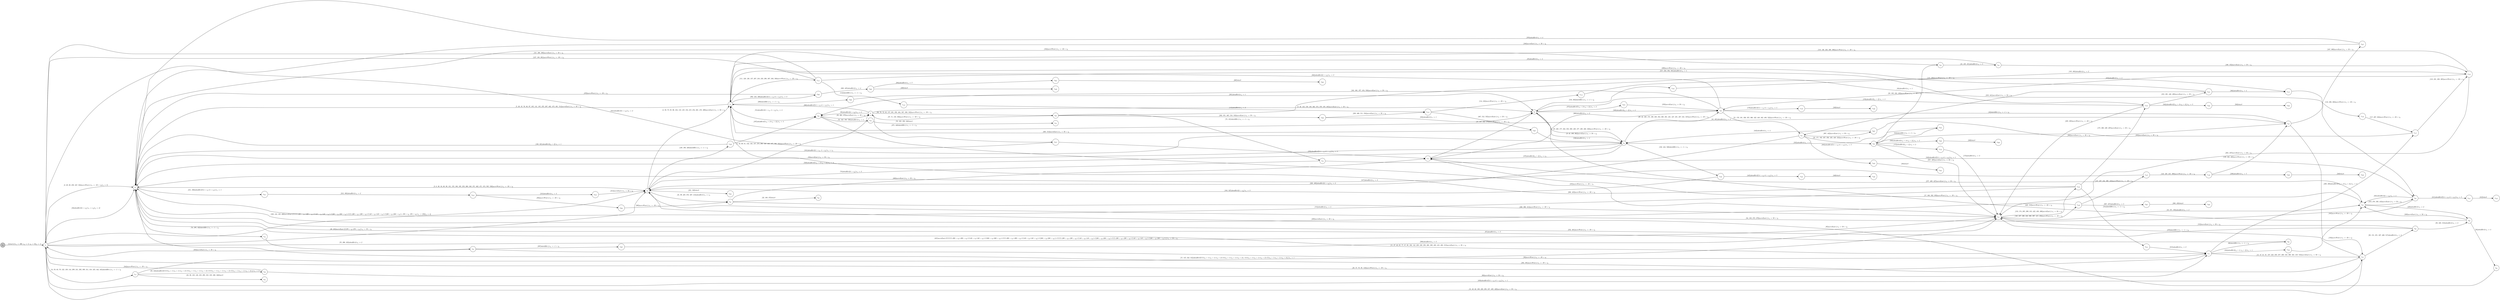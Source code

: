 digraph EFSM{
  graph [rankdir="LR", fontname="Latin Modern Math"];
  node [color="black", fillcolor="white", shape="circle", style="filled", fontname="Latin Modern Math"];
  edge [fontname="Latin Modern Math"];

  s0[fillcolor="gray", label=<s<sub>0</sub>>];
  s1[label=<s<sub>1</sub>>];
  s2[label=<s<sub>2</sub>>];
  s3[label=<s<sub>3</sub>>];
  s4[label=<s<sub>4</sub>>];
  s7[label=<s<sub>7</sub>>];
  s8[label=<s<sub>8</sub>>];
  s9[label=<s<sub>9</sub>>];
  s11[label=<s<sub>11</sub>>];
  s12[label=<s<sub>12</sub>>];
  s14[label=<s<sub>14</sub>>];
  s15[label=<s<sub>15</sub>>];
  s16[label=<s<sub>16</sub>>];
  s17[label=<s<sub>17</sub>>];
  s20[label=<s<sub>20</sub>>];
  s21[label=<s<sub>21</sub>>];
  s22[label=<s<sub>22</sub>>];
  s23[label=<s<sub>23</sub>>];
  s24[label=<s<sub>24</sub>>];
  s31[label=<s<sub>31</sub>>];
  s32[label=<s<sub>32</sub>>];
  s36[label=<s<sub>36</sub>>];
  s38[label=<s<sub>38</sub>>];
  s43[label=<s<sub>43</sub>>];
  s52[label=<s<sub>52</sub>>];
  s53[label=<s<sub>53</sub>>];
  s54[label=<s<sub>54</sub>>];
  s55[label=<s<sub>55</sub>>];
  s59[label=<s<sub>59</sub>>];
  s64[label=<s<sub>64</sub>>];
  s66[label=<s<sub>66</sub>>];
  s73[label=<s<sub>73</sub>>];
  s83[label=<s<sub>83</sub>>];
  s92[label=<s<sub>92</sub>>];
  s93[label=<s<sub>93</sub>>];
  s94[label=<s<sub>94</sub>>];
  s111[label=<s<sub>111</sub>>];
  s112[label=<s<sub>112</sub>>];
  s113[label=<s<sub>113</sub>>];
  s114[label=<s<sub>114</sub>>];
  s115[label=<s<sub>115</sub>>];
  s116[label=<s<sub>116</sub>>];
  s117[label=<s<sub>117</sub>>];
  s118[label=<s<sub>118</sub>>];
  s129[label=<s<sub>129</sub>>];
  s134[label=<s<sub>134</sub>>];
  s146[label=<s<sub>146</sub>>];
  s147[label=<s<sub>147</sub>>];
  s148[label=<s<sub>148</sub>>];
  s153[label=<s<sub>153</sub>>];
  s164[label=<s<sub>164</sub>>];
  s172[label=<s<sub>172</sub>>];
  s175[label=<s<sub>175</sub>>];
  s179[label=<s<sub>179</sub>>];
  s180[label=<s<sub>180</sub>>];
  s182[label=<s<sub>182</sub>>];
  s200[label=<s<sub>200</sub>>];
  s211[label=<s<sub>211</sub>>];
  s212[label=<s<sub>212</sub>>];
  s213[label=<s<sub>213</sub>>];
  s218[label=<s<sub>218</sub>>];
  s221[label=<s<sub>221</sub>>];
  s239[label=<s<sub>239</sub>>];
  s240[label=<s<sub>240</sub>>];
  s247[label=<s<sub>247</sub>>];
  s262[label=<s<sub>262</sub>>];
  s263[label=<s<sub>263</sub>>];
  s264[label=<s<sub>264</sub>>];
  s265[label=<s<sub>265</sub>>];
  s275[label=<s<sub>275</sub>>];
  s282[label=<s<sub>282</sub>>];
  s297[label=<s<sub>297</sub>>];
  s314[label=<s<sub>314</sub>>];
  s338[label=<s<sub>338</sub>>];
  s339[label=<s<sub>339</sub>>];
  s367[label=<s<sub>367</sub>>];
  s375[label=<s<sub>375</sub>>];
  s387[label=<s<sub>387</sub>>];
  s388[label=<s<sub>388</sub>>];
  s394[label=<s<sub>394</sub>>];
  s411[label=<s<sub>411</sub>>];
  s412[label=<s<sub>412</sub>>];
  s426[label=<s<sub>426</sub>>];
  s445[label=<s<sub>445</sub>>];
  s446[label=<s<sub>446</sub>>];
  s467[label=<s<sub>467</sub>>];
  s483[label=<s<sub>483</sub>>];
  s484[label=<s<sub>484</sub>>];
  s502[label=<s<sub>502</sub>>];
  s503[label=<s<sub>503</sub>>];
  s524[label=<s<sub>524</sub>>];

  s0->s1[label=<<i> [1]start:2/o<sub>1</sub> := 200, o<sub>2</sub> := 3, o<sub>3</sub> := 0&#91;r<sub>2</sub> := 1&#93;</i>>];
  s9->s2[label=<<i> [10]moveEast:1/o<sub>1</sub> := 50 + i<sub>0</sub></i>>];
  s14->s15[label=<<i> [15, 145, 242, 312]alienHit:0&#91;!(!(!(r<sub>2</sub> &gt; 1&or;r<sub>2</sub> &gt; 1)&or;r<sub>2</sub> &gt; 2)&or;!(!(r<sub>2</sub> &gt; 1&or;r<sub>2</sub> &gt; 1)&or;r<sub>2</sub> &gt; 2)), !(!(!(r<sub>2</sub> &gt; 1&or;r<sub>2</sub> &gt; 1)&or;r<sub>2</sub> &gt; 2)&or;!(!(r<sub>2</sub> &gt; 1&or;r<sub>2</sub> &gt; 1)&or;r<sub>2</sub> &gt; 2))&#93;/o<sub>1</sub> := 1</i>>];
  s24->s4[label=<<i> [25]alienHit:0/o<sub>1</sub> := 4</i>>];
  s1->s2[label=<<i> [33]alienHit:0&#91;4 &gt; r<sub>2</sub>&#93;/o<sub>1</sub> := r<sub>2</sub>&#91;r<sub>2</sub> := 2&#93;</i>>];
  s7->s38[label=<<i> [38]alienHit:0&#91;4 &gt; r<sub>2</sub>&#93;/o<sub>1</sub> := 2</i>>];
  s38->s7[label=<<i> [39, 362, 378]moveEast:1/o<sub>1</sub> := 50 + i<sub>0</sub></i>>];
  s8->s9[label=<<i> [9, 41, 189, 364]moveEast:1/o<sub>1</sub> := 50 + i<sub>0</sub></i>>];
  s20->s43[label=<<i> [43]shieldHit:1/o<sub>1</sub> := -1 + i<sub>0</sub></i>>];
  s43->s4[label=<<i> [44, 401]alienHit:0/o<sub>1</sub> := 3</i>>];
  s4->s2[label=<<i> [5, 26, 45, 76, 86, 97, 105, 141, 185, 255, 267, 402, 473, 491, 514]moveEast:1/o<sub>1</sub> := 50 + i<sub>0</sub></i>>];
  s1->s3[label=<<i> [49, 224]moveEast:1&#91;!(276 &gt; i<sub>0</sub>&or;276 &gt; i<sub>0</sub>)&#93;/o<sub>1</sub> := 50 + i<sub>0</sub></i>>];
  s4->s38[label=<<i> [51]alienHit:0&#91;4 &gt; r<sub>2</sub>, 4 &gt; r<sub>2</sub>&#93;/o<sub>1</sub> := 4</i>>];
  s55->s11[label=<<i> [56]moveWest:1/o<sub>1</sub> := -50 + i<sub>0</sub></i>>];
  s14->s59[label=<<i> [59, 343]alienHit:0&#91;!(!(!(!(r<sub>2</sub> &gt; 1&or;r<sub>2</sub> &gt; 1)&or;r<sub>2</sub> &gt; 2)&or;!(!(r<sub>2</sub> &gt; 1&or;r<sub>2</sub> &gt; 1)&or;r<sub>2</sub> &gt; 2))&or;!(!(!(r<sub>2</sub> &gt; 1&or;r<sub>2</sub> &gt; 1)&or;r<sub>2</sub> &gt; 2)&or;!(!(r<sub>2</sub> &gt; 1&or;r<sub>2</sub> &gt; 1)&or;r<sub>2</sub> &gt; 2)))&#93;/o<sub>1</sub> := 3</i>>];
  s59->s11[label=<<i> [60]moveEast:1/o<sub>1</sub> := 50 + i<sub>0</sub></i>>];
  s11->s12[label=<<i> [12, 47, 61, 91, 107, 222, 250, 257, 269, 316, 390, 404, 419, 516]moveEast:1/o<sub>1</sub> := 50 + i<sub>0</sub></i>>];
  s11->s66[label=<<i> [66]shieldHit:1/o<sub>1</sub> := -1 + i<sub>0</sub></i>>];
  s66->s2[label=<<i> [67]alienHit:0/o<sub>1</sub> := 2</i>>];
  s36->s7[label=<<i> [37, 71, 158, 508]moveWest:1/o<sub>1</sub> := -50 + i<sub>0</sub></i>>];
  s36->s73[label=<<i> [73, 101]shieldHit:1/o<sub>1</sub> := -1 + i<sub>0</sub></i>>];
  s73->s3[label=<<i> [74]alienHit:0&#91;4 &gt; r<sub>2</sub>&#93;/o<sub>1</sub> := 3</i>>];
  s36->s83[label=<<i> [83]alienHit:0/o<sub>1</sub> := 1</i>>];
  s11->s1[label=<<i> [28, 57, 78, 88, 143]moveWest:1/o<sub>1</sub> := -50 + i<sub>0</sub></i>>];
  s93->s94[label=<<i> [94]alienHit:0/o<sub>1</sub> := 4</i>>];
  s94->s3[label=<<i> [95]moveEast:1/o<sub>1</sub> := 50 + i<sub>0</sub></i>>];
  s31->s32[label=<<i> [32, 100, 373]win:0</i>>];
  s73->s83[label=<<i> [102]alienHit:0&#91;!(4 &gt; r<sub>2</sub>&or;4 &gt; r<sub>2</sub>)&#93;/o<sub>1</sub> := 1</i>>];
  s83->s3[label=<<i> [84, 103, 273, 279]moveEast:1/o<sub>1</sub> := 50 + i<sub>0</sub></i>>];
  s111->s112[label=<<i> [112]shieldHit:1/o<sub>1</sub> := -1 + i<sub>0</sub></i>>];
  s112->s113[label=<<i> [113]alienHit:0/o<sub>1</sub> := 2</i>>];
  s113->s114[label=<<i> [114, 284]moveWest:1/o<sub>1</sub> := -50 + i<sub>0</sub></i>>];
  s114->s115[label=<<i> [115, 285]moveWest:1/o<sub>1</sub> := -50 + i<sub>0</sub></i>>];
  s1->s3[label=<<i> [109, 124, 128, 406]moveEast:1&#91;!(!(!(!(-299 &gt; i<sub>0</sub>&or;-299 &gt; i<sub>0</sub>)&or;!(149 &gt; i<sub>0</sub>&or;149 &gt; i<sub>0</sub>))&or;!(200 &gt; i<sub>0</sub>&or;200 &gt; i<sub>0</sub>))&or;!(!(!(-299 &gt; i<sub>0</sub>&or;-299 &gt; i<sub>0</sub>)&or;!(149 &gt; i<sub>0</sub>&or;149 &gt; i<sub>0</sub>))&or;!(200 &gt; i<sub>0</sub>&or;200 &gt; i<sub>0</sub>))), 276 &gt; i<sub>0</sub>, 276 &gt; i<sub>0</sub>&#93;/o<sub>1</sub> := 250&#91;r<sub>2</sub> := 4&#93;</i>>];
  s129->s2[label=<<i> [130, 321]alienHit:0&#91;r<sub>2</sub> &gt; 2&#93;/o<sub>1</sub> := 1</i>>];
  s8->s134[label=<<i> [134, 202]shieldHit:1/o<sub>1</sub> := -1 + i<sub>0</sub></i>>];
  s134->s118[label=<<i> [135, 203]alienHit:0/o<sub>1</sub> := 2</i>>];
  s118->s4[label=<<i> [119, 136, 232, 289, 306]moveWest:1/o<sub>1</sub> := -50 + i<sub>0</sub></i>>];
  s111->s1[label=<<i> [127, 138, 291]moveWest:1/o<sub>1</sub> := -50 + i<sub>0</sub></i>>];
  s43->s12[label=<<i> [150]moveWest:1/o<sub>1</sub> := -50 + i<sub>0</sub></i>>];
  s12->s92[label=<<i> [92, 151, 251, 327, 460, 517]alienHit:0/o<sub>1</sub> := 2</i>>];
  s92->s15[label=<<i> [152]moveEast:1/o<sub>1</sub> := 50 + i<sub>0</sub></i>>];
  s153->s2[label=<<i> [154]alienHit:0/o<sub>1</sub> := 3</i>>];
  s8->s20[label=<<i> [160]alienHit:0&#91;r<sub>2</sub> &gt; 2&#93;/o<sub>1</sub> := 4</i>>];
  s11->s164[label=<<i> [164]alienHit:0&#91;r<sub>2</sub> &gt; 2, r<sub>2</sub> &gt; 2&#93;/o<sub>1</sub> := 1</i>>];
  s164->s16[label=<<i> [165]moveWest:1/o<sub>1</sub> := -50 + i<sub>0</sub></i>>];
  s16->s17[label=<<i> [17, 166, 332, 359]moveWest:1/o<sub>1</sub> := -50 + i<sub>0</sub></i>>];
  s22->s172[label=<<i> [172]alienHit:0&#91;r<sub>2</sub> &gt; 2&#93;/o<sub>1</sub> := 2</i>>];
  s172->s15[label=<<i> [173]alienHit:0/o<sub>1</sub> := 3</i>>];
  s175->s8[label=<<i> [176]alienHit:0&#91;r<sub>2</sub> &gt; 2&#93;/o<sub>1</sub> := 4</i>>];
  s20->s179[label=<<i> [179]alienHit:0&#91;!(4 &gt; r<sub>2</sub>&or;4 &gt; r<sub>2</sub>)&#93;/o<sub>1</sub> := 5</i>>];
  s179->s180[label=<<i> [180]win:0</i>>];
  s2->s9[label=<<i> [181]alienHit:0&#91;4 &gt; r<sub>2</sub>, 4 &gt; r<sub>2</sub>&#93;/o<sub>1</sub> := r<sub>2</sub></i>>];
  s182->s3[label=<<i> [183, 527]alienHit:0&#91;4 &gt; r<sub>2</sub>&#93;/o<sub>1</sub> := 3</i>>];
  s23->s2[label=<<i> [194]moveWest:1/o<sub>1</sub> := -50 + i<sub>0</sub></i>>];
  s129->s38[label=<<i> [197]alienHit:0&#91;!(r<sub>2</sub> &gt; 2&or;r<sub>2</sub> &gt; 2)&#93;/o<sub>1</sub> := 4</i>>];
  s4->s200[label=<<i> [200]shieldHit:1/o<sub>1</sub> := -1 + i<sub>0</sub></i>>];
  s200->s8[label=<<i> [201]alienHit:0/o<sub>1</sub> := 1</i>>];
  s118->s15[label=<<i> [204, 437]moveEast:1/o<sub>1</sub> := 50 + i<sub>0</sub></i>>];
  s153->s4[label=<<i> [206, 423]moveWest:1/o<sub>1</sub> := -50 + i<sub>0</sub></i>>];
  s111->s1[label=<<i> [121, 208, 308]moveEast:1/o<sub>1</sub> := 50 + i<sub>0</sub></i>>];
  s2->s211[label=<<i> [211, 392]alienHit:0&#91;!(4 &gt; r<sub>2</sub>&or;4 &gt; r<sub>2</sub>)&#93;/o<sub>1</sub> := 1</i>>];
  s211->s212[label=<<i> [212, 393]alienHit:0/o<sub>1</sub> := 2</i>>];
  s212->s213[label=<<i> [213]alienHit:0/o<sub>1</sub> := 3</i>>];
  s213->s3[label=<<i> [214]moveEast:1/o<sub>1</sub> := 50 + i<sub>0</sub></i>>];
  s3->s4[label=<<i> [4, 50, 75, 85, 96, 104, 110, 125, 184, 215, 254, 261, 472, 490]moveEast:1/o<sub>1</sub> := 50 + i<sub>0</sub></i>>];
  s218->s21[label=<<i> [219, 441]moveEast:1/o<sub>1</sub> := 50 + i<sub>0</sub></i>>];
  s21->s3[label=<<i> [220, 489]alienHit:0&#91;4 &gt; r<sub>2</sub>&#93;/o<sub>1</sub> := 2</i>>];
  s3->s221[label=<<i> [221, 528]win:0</i>>];
  s146->s2[label=<<i> [228]moveEast:1/o<sub>1</sub> := 50 + i<sub>0</sub></i>>];
  s11->s117[label=<<i> [230, 493]alienHit:0&#91;!(r<sub>2</sub> &gt; 2&or;r<sub>2</sub> &gt; 2)&#93;/o<sub>1</sub> := 3</i>>];
  s175->s15[label=<<i> [235, 385]moveWest:1/o<sub>1</sub> := -50 + i<sub>0</sub></i>>];
  s146->s147[label=<<i> [147, 237, 244, 398, 416]moveWest:1/o<sub>1</sub> := -50 + i<sub>0</sub></i>>];
  s147->s148[label=<<i> [148, 238, 245, 399]moveWest:1/o<sub>1</sub> := -50 + i<sub>0</sub></i>>];
  s148->s239[label=<<i> [239]alienHit:0/o<sub>1</sub> := 5</i>>];
  s239->s240[label=<<i> [240]win:0</i>>];
  s148->s43[label=<<i> [149, 246, 400]moveWest:1/o<sub>1</sub> := -50 + i<sub>0</sub></i>>];
  s43->s247[label=<<i> [247, 369]moveEast:1/o<sub>1</sub> := 50 + i<sub>0</sub></i>>];
  s247->s2[label=<<i> [248]moveEast:1/o<sub>1</sub> := 50 + i<sub>0</sub></i>>];
  s92->s2[label=<<i> [252, 461]moveWest:1/o<sub>1</sub> := -50 + i<sub>0</sub></i>>];
  s1->s2[label=<<i> [2, 29, 89, 259, 347, 504]moveWest:1/o<sub>1</sub> := -50 + i<sub>0</sub>&#91;r<sub>2</sub> := 5&#93;</i>>];
  s262->s263[label=<<i> [263, 425]alienHit:0/o<sub>1</sub> := 4</i>>];
  s263->s264[label=<<i> [264]alienHit:0/o<sub>1</sub> := 5</i>>];
  s264->s265[label=<<i> [265]win:0</i>>];
  s7->s4[label=<<i> [266]alienHit:0&#91;!(4 &gt; r<sub>2</sub>&or;4 &gt; r<sub>2</sub>)&#93;/o<sub>1</sub> := 1</i>>];
  s12->s15[label=<<i> [270]shieldHit:1/o<sub>1</sub> := -1 + i<sub>0</sub></i>>];
  s15->s16[label=<<i> [16, 271, 358]alienHit:0/o<sub>1</sub> := 2</i>>];
  s3->s7[label=<<i> [7, 35, 69, 81, 132, 156, 187, 274, 280, 349, 463, 475, 506, 531]moveWest:1/o<sub>1</sub> := -50 + i<sub>0</sub></i>>];
  s7->s275[label=<<i> [275, 340]shieldHit:1/o<sub>1</sub> := -1 + i<sub>0</sub></i>>];
  s275->s17[label=<<i> [276]alienHit:0&#91;!(4 &gt; r<sub>2</sub>&or;4 &gt; r<sub>2</sub>)&#93;/o<sub>1</sub> := 3</i>>];
  s36->s282[label=<<i> [282, 351, 465, 510, 533]moveEast:1/o<sub>1</sub> := 50 + i<sub>0</sub></i>>];
  s282->s113[label=<<i> [283, 466, 511, 534]moveEast:1/o<sub>1</sub> := 50 + i<sub>0</sub></i>>];
  s115->s116[label=<<i> [116, 286, 303]moveWest:1/o<sub>1</sub> := -50 + i<sub>0</sub></i>>];
  s116->s117[label=<<i> [117, 287, 304]moveWest:1/o<sub>1</sub> := -50 + i<sub>0</sub></i>>];
  s12->s2[label=<<i> [294, 391]moveWest:1/o<sub>1</sub> := -50 + i<sub>0</sub></i>>];
  s2->s54[label=<<i> [54, 295, 322]shieldHit:1/o<sub>1</sub> := -1 + i<sub>0</sub></i>>];
  s54->s55[label=<<i> [55, 296, 323]alienHit:0/o<sub>1</sub> := 2</i>>];
  s55->s297[label=<<i> [297]shieldHit:1/o<sub>1</sub> := -1 + i<sub>0</sub></i>>];
  s297->s15[label=<<i> [298]alienHit:0/o<sub>1</sub> := 3</i>>];
  s218->s115[label=<<i> [302]alienHit:0/o<sub>1</sub> := 4</i>>];
  s117->s118[label=<<i> [118, 231, 288, 305]moveWest:1/o<sub>1</sub> := -50 + i<sub>0</sub></i>>];
  s153->s314[label=<<i> [314]shieldHit:1/o<sub>1</sub> := -1 + i<sub>0</sub></i>>];
  s314->s11[label=<<i> [315]alienHit:0/o<sub>1</sub> := 2</i>>];
  s3->s129[label=<<i> [129, 196, 320]shieldHit:1/o<sub>1</sub> := -1 + i<sub>0</sub></i>>];
  s55->s1[label=<<i> [324]moveEast:1/o<sub>1</sub> := 50 + i<sub>0</sub></i>>];
  s14->s64[label=<<i> [64, 80, 123, 140, 210, 293, 310, 319, 326, 346]lose:0</i>>];
  s92->s93[label=<<i> [93, 328, 518]alienHit:0/o<sub>1</sub> := 3</i>>];
  s93->s16[label=<<i> [329]moveEast:1/o<sub>1</sub> := 50 + i<sub>0</sub></i>>];
  s16->s83[label=<<i> [272, 278, 330, 410]moveEast:1/o<sub>1</sub> := 50 + i<sub>0</sub></i>>];
  s83->s16[label=<<i> [331]alienHit:0&#91;4 &gt; r<sub>2</sub>&#93;/o<sub>1</sub> := 4</i>>];
  s17->s8[label=<<i> [18, 167, 333, 479]moveWest:1/o<sub>1</sub> := -50 + i<sub>0</sub></i>>];
  s22->s338[label=<<i> [338]alienHit:0&#91;!(r<sub>2</sub> &gt; 2&or;r<sub>2</sub> &gt; 2)&#93;/o<sub>1</sub> := 5</i>>];
  s338->s339[label=<<i> [339]win:0</i>>];
  s275->s1[label=<<i> [341]alienHit:0&#91;4 &gt; r<sub>2</sub>&#93;/o<sub>1</sub> := 2</i>>];
  s1->s14[label=<<i> [14, 58, 63, 79, 122, 139, 144, 209, 241, 292, 309, 311, 318, 325, 342, 345]shieldHit:1/o<sub>1</sub> := -1 + i<sub>0</sub></i>>];
  s59->s1[label=<<i> [344]moveWest:1/o<sub>1</sub> := -50 + i<sub>0</sub></i>>];
  s282->s8[label=<<i> [352]alienHit:0/o<sub>1</sub> := 1</i>>];
  s22->s15[label=<<i> [357, 495]moveEast:1/o<sub>1</sub> := 50 + i<sub>0</sub></i>>];
  s17->s20[label=<<i> [360]alienHit:0/o<sub>1</sub> := 3</i>>];
  s7->s8[label=<<i> [8, 40, 133, 159, 188, 363, 374, 379, 476, 485]moveEast:1/o<sub>1</sub> := 50 + i<sub>0</sub></i>>];
  s21->s367[label=<<i> [367, 442]moveEast:1/o<sub>1</sub> := 50 + i<sub>0</sub></i>>];
  s367->s43[label=<<i> [368]moveEast:1/o<sub>1</sub> := 50 + i<sub>0</sub></i>>];
  s247->s2[label=<<i> [370]alienHit:0/o<sub>1</sub> := 4</i>>];
  s3->s31[label=<<i> [31, 99, 225, 372, 407, 413]alienHit:0/o<sub>1</sub> := r<sub>2</sub></i>>];
  s8->s375[label=<<i> [375]alienHit:0&#91;!(r<sub>2</sub> &gt; 2&or;r<sub>2</sub> &gt; 2)&#93;/o<sub>1</sub> := 2</i>>];
  s375->s20[label=<<i> [376]moveEast:1/o<sub>1</sub> := 50 + i<sub>0</sub></i>>];
  s20->s38[label=<<i> [161, 361, 377, 454, 538]moveEast:1/o<sub>1</sub> := 50 + i<sub>0</sub></i>>];
  s20->s4[label=<<i> [382]alienHit:0&#91;4 &gt; r<sub>2</sub>&#93;/o<sub>1</sub> := 3</i>>];
  s4->s111[label=<<i> [111, 120, 126, 137, 207, 216, 233, 290, 307, 383, 500]moveWest:1/o<sub>1</sub> := -50 + i<sub>0</sub></i>>];
  s111->s175[label=<<i> [217, 234, 384, 501]alienHit:0/o<sub>1</sub> := 4</i>>];
  s146->s387[label=<<i> [387, 457]alienHit:0/o<sub>1</sub> := 5</i>>];
  s387->s388[label=<<i> [388, 458]win:0</i>>];
  s212->s394[label=<<i> [394]moveWest:1/o<sub>1</sub> := -50 + i<sub>0</sub></i>>];
  s394->s31[label=<<i> [395]moveWest:1/o<sub>1</sub> := -50 + i<sub>0</sub></i>>];
  s15->s146[label=<<i> [146, 227, 236, 243, 386, 397, 415, 456]moveWest:1/o<sub>1</sub> := -50 + i<sub>0</sub></i>>];
  s31->s17[label=<<i> [408]moveEast:1/o<sub>1</sub> := 50 + i<sub>0</sub></i>>];
  s83->s411[label=<<i> [411]alienHit:0&#91;!(4 &gt; r<sub>2</sub>&or;4 &gt; r<sub>2</sub>)&#93;/o<sub>1</sub> := 5</i>>];
  s411->s412[label=<<i> [412]win:0</i>>];
  s31->s15[label=<<i> [226, 396, 414]moveWest:1/o<sub>1</sub> := -50 + i<sub>0</sub></i>>];
  s147->s2[label=<<i> [417]alienHit:0/o<sub>1</sub> := 3</i>>];
  s12->s1[label=<<i> [13, 48, 62, 108, 223, 258, 317, 405, 420]moveEast:1/o<sub>1</sub> := 50 + i<sub>0</sub></i>>];
  s1->s15[label=<<i> [421]moveEast:1&#91;!(!(!(!(!(-299 &gt; i<sub>0</sub>&or;-299 &gt; i<sub>0</sub>)&or;!(149 &gt; i<sub>0</sub>&or;149 &gt; i<sub>0</sub>))&or;!(200 &gt; i<sub>0</sub>&or;200 &gt; i<sub>0</sub>))&or;!(!(!(-299 &gt; i<sub>0</sub>&or;-299 &gt; i<sub>0</sub>)&or;!(149 &gt; i<sub>0</sub>&or;149 &gt; i<sub>0</sub>))&or;!(200 &gt; i<sub>0</sub>&or;200 &gt; i<sub>0</sub>)))&or;!(!(!(!(-299 &gt; i<sub>0</sub>&or;-299 &gt; i<sub>0</sub>)&or;!(149 &gt; i<sub>0</sub>&or;149 &gt; i<sub>0</sub>))&or;!(200 &gt; i<sub>0</sub>&or;200 &gt; i<sub>0</sub>))&or;!(!(!(-299 &gt; i<sub>0</sub>&or;-299 &gt; i<sub>0</sub>)&or;!(149 &gt; i<sub>0</sub>&or;149 &gt; i<sub>0</sub>))&or;!(200 &gt; i<sub>0</sub>&or;200 &gt; i<sub>0</sub>))))&#93;/o<sub>1</sub> := 50 + i<sub>0</sub></i>>];
  s263->s426[label=<<i> [426]win:0</i>>];
  s17->s16[label=<<i> [277, 409, 427]moveEast:1/o<sub>1</sub> := 50 + i<sub>0</sub></i>>];
  s16->s93[label=<<i> [428]alienHit:0/o<sub>1</sub> := 2</i>>];
  s93->s8[label=<<i> [429, 519]moveWest:1/o<sub>1</sub> := -50 + i<sub>0</sub></i>>];
  s22->s23[label=<<i> [23, 193, 434, 450]moveWest:1/o<sub>1</sub> := -50 + i<sub>0</sub></i>>];
  s23->s24[label=<<i> [24, 435, 451]alienHit:0/o<sub>1</sub> := 3</i>>];
  s24->s118[label=<<i> [436, 452]moveEast:1/o<sub>1</sub> := 50 + i<sub>0</sub></i>>];
  s15->s153[label=<<i> [153, 174, 205, 299, 313, 422, 438, 496]moveEast:1/o<sub>1</sub> := 50 + i<sub>0</sub></i>>];
  s153->s175[label=<<i> [175, 300, 439, 497]moveEast:1/o<sub>1</sub> := 50 + i<sub>0</sub></i>>];
  s175->s218[label=<<i> [218, 301, 440, 498]moveEast:1/o<sub>1</sub> := 50 + i<sub>0</sub></i>>];
  s367->s9[label=<<i> [443]alienHit:0/o<sub>1</sub> := 4</i>>];
  s9->s182[label=<<i> [182, 444, 526]shieldHit:1/o<sub>1</sub> := -1 + i<sub>0</sub></i>>];
  s182->s445[label=<<i> [445]alienHit:0&#91;!(4 &gt; r<sub>2</sub>&or;4 &gt; r<sub>2</sub>)&#93;/o<sub>1</sub> := 5</i>>];
  s445->s446[label=<<i> [446]win:0</i>>];
  s9->s20[label=<<i> [20, 42, 169, 178, 190, 335, 354, 365, 381, 431, 447, 481, 487, 521, 537]moveWest:1/o<sub>1</sub> := -50 + i<sub>0</sub></i>>];
  s118->s20[label=<<i> [453]alienHit:0/o<sub>1</sub> := 4</i>>];
  s38->s15[label=<<i> [455]moveWest:1/o<sub>1</sub> := -50 + i<sub>0</sub></i>>];
  s1->s12[label=<<i> [459]alienHit:0&#91;!(4 &gt; r<sub>2</sub>&or;4 &gt; r<sub>2</sub>)&#93;/o<sub>1</sub> := 1</i>>];
  s467->s4[label=<<i> [468, 513]moveEast:1/o<sub>1</sub> := 50 + i<sub>0</sub></i>>];
  s4->s262[label=<<i> [262, 424, 469]alienHit:0&#91;!(4 &gt; r<sub>2</sub>&or;4 &gt; r<sub>2</sub>)&#93;/o<sub>1</sub> := 3</i>>];
  s262->s2[label=<<i> [470]moveWest:1/o<sub>1</sub> := -50 + i<sub>0</sub></i>>];
  s2->s3[label=<<i> [3, 6, 30, 34, 68, 98, 131, 155, 186, 195, 253, 260, 348, 371, 462, 471, 474, 505, 530]moveWest:1/o<sub>1</sub> := -50 + i<sub>0</sub></i>>];
  s9->s17[label=<<i> [478]alienHit:0&#91;r<sub>2</sub> &gt; 2&#93;/o<sub>1</sub> := r<sub>2</sub></i>>];
  s8->s9[label=<<i> [19, 168, 177, 334, 353, 380, 430, 477, 480, 486, 520]moveWest:1/o<sub>1</sub> := -50 + i<sub>0</sub></i>>];
  s21->s483[label=<<i> [483]alienHit:0&#91;!(4 &gt; r<sub>2</sub>&or;4 &gt; r<sub>2</sub>)&#93;/o<sub>1</sub> := 5</i>>];
  s483->s484[label=<<i> [484]win:0</i>>];
  s117->s22[label=<<i> [494]moveEast:1/o<sub>1</sub> := 50 + i<sub>0</sub></i>>];
  s218->s4[label=<<i> [499]moveWest:1/o<sub>1</sub> := -50 + i<sub>0</sub></i>>];
  s175->s502[label=<<i> [502]alienHit:0&#91;!(r<sub>2</sub> &gt; 2&or;r<sub>2</sub> &gt; 2)&#93;/o<sub>1</sub> := 5</i>>];
  s502->s503[label=<<i> [503]win:0</i>>];
  s113->s467[label=<<i> [467, 512, 535]moveEast:1/o<sub>1</sub> := 50 + i<sub>0</sub></i>>];
  s2->s11[label=<<i> [11, 27, 46, 65, 77, 87, 90, 106, 142, 229, 249, 256, 268, 389, 403, 418, 492, 515]moveEast:1/o<sub>1</sub> := 50 + i<sub>0</sub></i>>];
  s20->s21[label=<<i> [21, 170, 191, 336, 355, 366, 432, 448, 482, 488, 522]moveWest:1/o<sub>1</sub> := -50 + i<sub>0</sub></i>>];
  s21->s22[label=<<i> [22, 171, 192, 337, 356, 433, 449, 523]moveWest:1/o<sub>1</sub> := -50 + i<sub>0</sub></i>>];
  s22->s524[label=<<i> [524]shieldHit:1/o<sub>1</sub> := -1 + i<sub>0</sub></i>>];
  s524->s9[label=<<i> [525]alienHit:0/o<sub>1</sub> := 4</i>>];
  s9->s2[label=<<i> [529]alienHit:0&#91;!(r<sub>2</sub> &gt; 2&or;r<sub>2</sub> &gt; 2)&#93;/o<sub>1</sub> := 3</i>>];
  s7->s36[label=<<i> [36, 70, 72, 82, 157, 281, 350, 464, 507, 509, 532]moveWest:1/o<sub>1</sub> := -50 + i<sub>0</sub></i>>];
  s467->s9[label=<<i> [536]alienHit:0/o<sub>1</sub> := 4</i>>];
  s38->s52[label=<<i> [52, 162, 198, 539]alienHit:0/o<sub>1</sub> := 5</i>>];
  s52->s53[label=<<i> [53, 163, 199, 540]win:0</i>>];
}